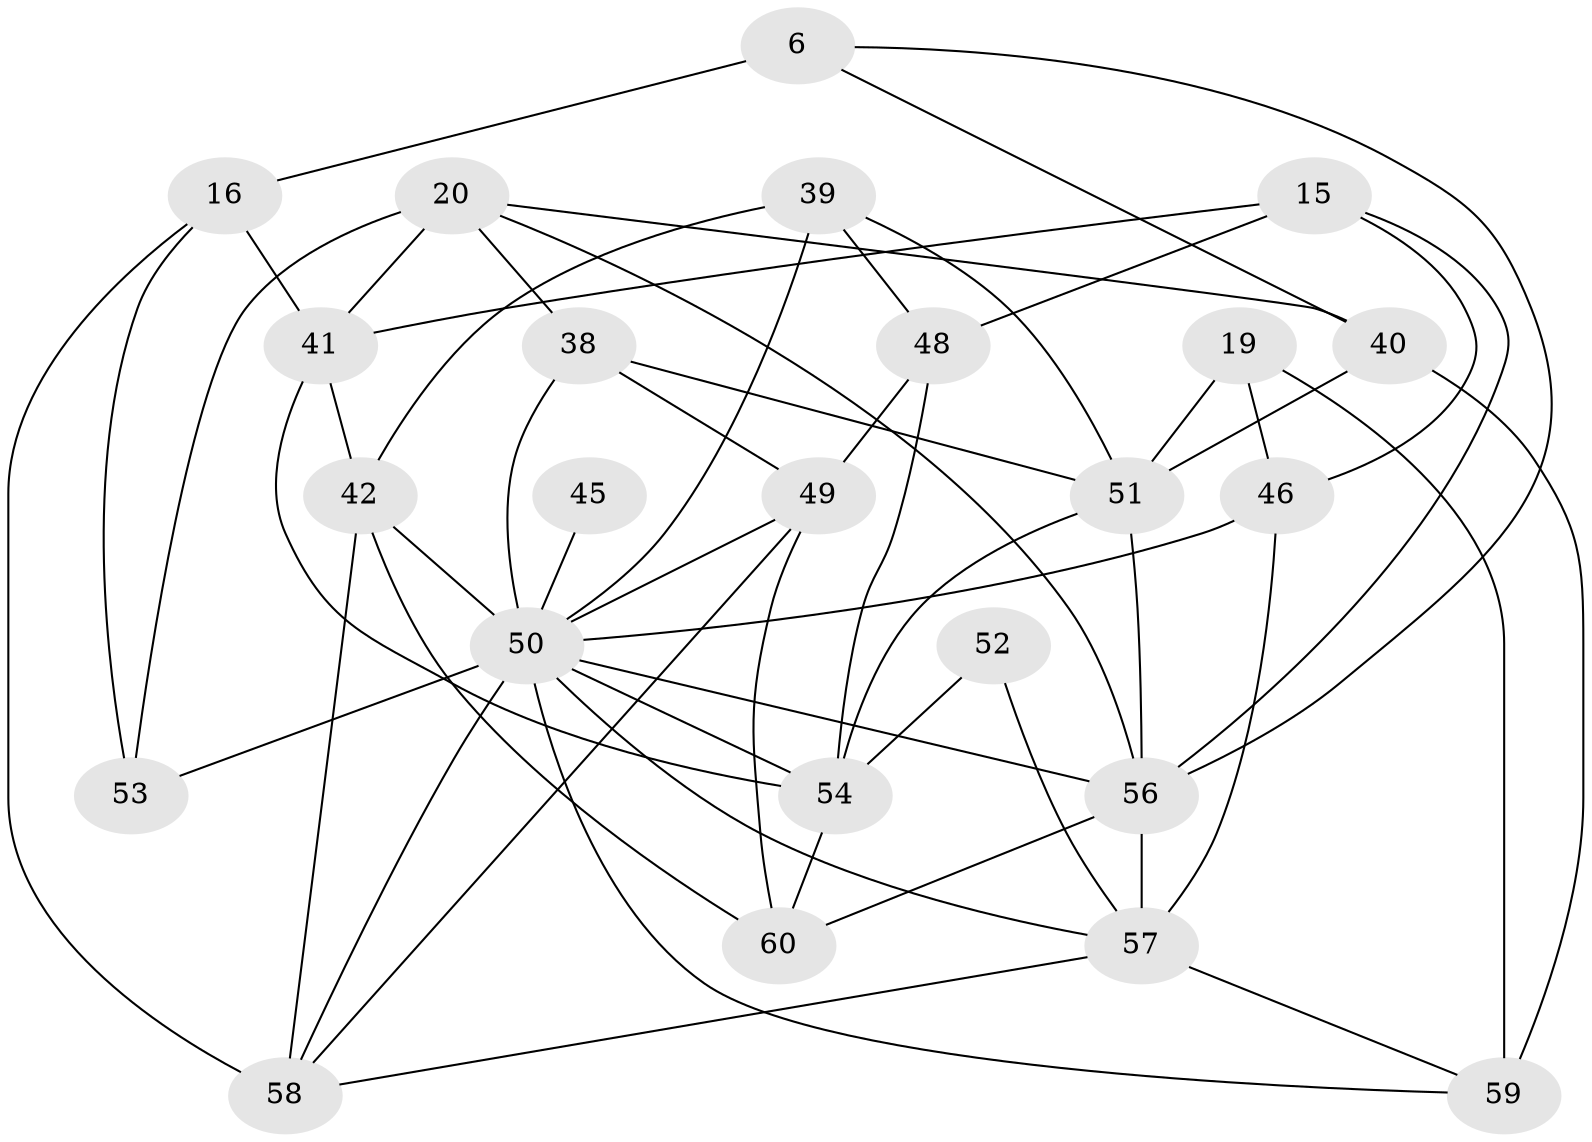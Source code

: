 // original degree distribution, {4: 1.0}
// Generated by graph-tools (version 1.1) at 2025/01/03/04/25 22:01:22]
// undirected, 24 vertices, 55 edges
graph export_dot {
graph [start="1"]
  node [color=gray90,style=filled];
  6;
  15;
  16 [super="+2"];
  19 [super="+11"];
  20 [super="+17"];
  38 [super="+9"];
  39 [super="+18+29"];
  40;
  41 [super="+32"];
  42 [super="+13"];
  45;
  46 [super="+43"];
  48 [super="+24"];
  49 [super="+31"];
  50 [super="+23+47+36+33"];
  51 [super="+34+44"];
  52;
  53;
  54 [super="+37+35"];
  56 [super="+3+25+7"];
  57 [super="+26"];
  58 [super="+14"];
  59 [super="+55"];
  60 [super="+28"];
  6 -- 16 [weight=2];
  6 -- 40;
  6 -- 56;
  15 -- 56;
  15 -- 48;
  15 -- 41;
  15 -- 46;
  16 -- 53;
  16 -- 58 [weight=2];
  16 -- 41;
  19 -- 46 [weight=2];
  19 -- 59 [weight=3];
  19 -- 51;
  20 -- 53 [weight=2];
  20 -- 40;
  20 -- 41;
  20 -- 56;
  20 -- 38;
  38 -- 50 [weight=2];
  38 -- 51;
  38 -- 49 [weight=2];
  39 -- 50 [weight=2];
  39 -- 42 [weight=2];
  39 -- 48;
  39 -- 51 [weight=3];
  40 -- 59;
  40 -- 51;
  41 -- 54 [weight=2];
  41 -- 42;
  42 -- 58;
  42 -- 60;
  42 -- 50;
  45 -- 50 [weight=4];
  46 -- 57 [weight=2];
  46 -- 50;
  48 -- 49 [weight=3];
  48 -- 54;
  49 -- 50 [weight=2];
  49 -- 58;
  49 -- 60 [weight=2];
  50 -- 54 [weight=3];
  50 -- 56;
  50 -- 58;
  50 -- 59;
  50 -- 53;
  50 -- 57;
  51 -- 56 [weight=2];
  51 -- 54 [weight=2];
  52 -- 57;
  52 -- 54 [weight=3];
  54 -- 60;
  56 -- 57 [weight=2];
  56 -- 60 [weight=2];
  57 -- 58;
  57 -- 59;
}
